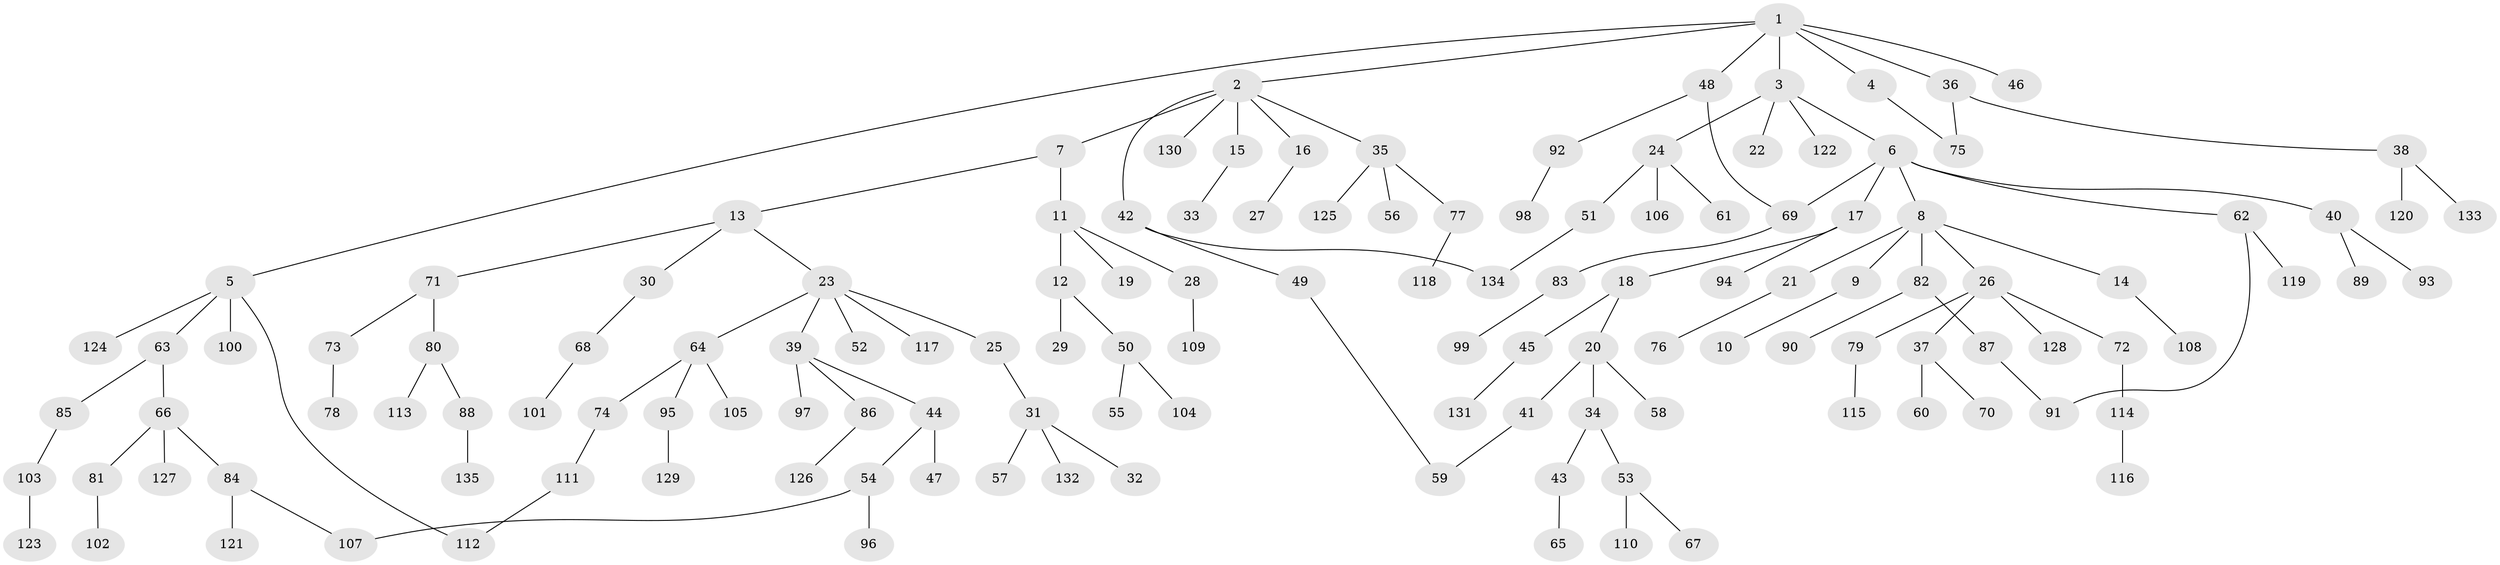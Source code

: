 // Generated by graph-tools (version 1.1) at 2025/10/02/27/25 16:10:54]
// undirected, 135 vertices, 141 edges
graph export_dot {
graph [start="1"]
  node [color=gray90,style=filled];
  1;
  2;
  3;
  4;
  5;
  6;
  7;
  8;
  9;
  10;
  11;
  12;
  13;
  14;
  15;
  16;
  17;
  18;
  19;
  20;
  21;
  22;
  23;
  24;
  25;
  26;
  27;
  28;
  29;
  30;
  31;
  32;
  33;
  34;
  35;
  36;
  37;
  38;
  39;
  40;
  41;
  42;
  43;
  44;
  45;
  46;
  47;
  48;
  49;
  50;
  51;
  52;
  53;
  54;
  55;
  56;
  57;
  58;
  59;
  60;
  61;
  62;
  63;
  64;
  65;
  66;
  67;
  68;
  69;
  70;
  71;
  72;
  73;
  74;
  75;
  76;
  77;
  78;
  79;
  80;
  81;
  82;
  83;
  84;
  85;
  86;
  87;
  88;
  89;
  90;
  91;
  92;
  93;
  94;
  95;
  96;
  97;
  98;
  99;
  100;
  101;
  102;
  103;
  104;
  105;
  106;
  107;
  108;
  109;
  110;
  111;
  112;
  113;
  114;
  115;
  116;
  117;
  118;
  119;
  120;
  121;
  122;
  123;
  124;
  125;
  126;
  127;
  128;
  129;
  130;
  131;
  132;
  133;
  134;
  135;
  1 -- 2;
  1 -- 3;
  1 -- 4;
  1 -- 5;
  1 -- 36;
  1 -- 46;
  1 -- 48;
  2 -- 7;
  2 -- 15;
  2 -- 16;
  2 -- 35;
  2 -- 42;
  2 -- 130;
  3 -- 6;
  3 -- 22;
  3 -- 24;
  3 -- 122;
  4 -- 75;
  5 -- 63;
  5 -- 100;
  5 -- 112;
  5 -- 124;
  6 -- 8;
  6 -- 17;
  6 -- 40;
  6 -- 62;
  6 -- 69;
  7 -- 11;
  7 -- 13;
  8 -- 9;
  8 -- 14;
  8 -- 21;
  8 -- 26;
  8 -- 82;
  9 -- 10;
  11 -- 12;
  11 -- 19;
  11 -- 28;
  12 -- 29;
  12 -- 50;
  13 -- 23;
  13 -- 30;
  13 -- 71;
  14 -- 108;
  15 -- 33;
  16 -- 27;
  17 -- 18;
  17 -- 94;
  18 -- 20;
  18 -- 45;
  20 -- 34;
  20 -- 41;
  20 -- 58;
  21 -- 76;
  23 -- 25;
  23 -- 39;
  23 -- 52;
  23 -- 64;
  23 -- 117;
  24 -- 51;
  24 -- 61;
  24 -- 106;
  25 -- 31;
  26 -- 37;
  26 -- 72;
  26 -- 79;
  26 -- 128;
  28 -- 109;
  30 -- 68;
  31 -- 32;
  31 -- 57;
  31 -- 132;
  34 -- 43;
  34 -- 53;
  35 -- 56;
  35 -- 77;
  35 -- 125;
  36 -- 38;
  36 -- 75;
  37 -- 60;
  37 -- 70;
  38 -- 120;
  38 -- 133;
  39 -- 44;
  39 -- 86;
  39 -- 97;
  40 -- 89;
  40 -- 93;
  41 -- 59;
  42 -- 49;
  42 -- 134;
  43 -- 65;
  44 -- 47;
  44 -- 54;
  45 -- 131;
  48 -- 69;
  48 -- 92;
  49 -- 59;
  50 -- 55;
  50 -- 104;
  51 -- 134;
  53 -- 67;
  53 -- 110;
  54 -- 96;
  54 -- 107;
  62 -- 91;
  62 -- 119;
  63 -- 66;
  63 -- 85;
  64 -- 74;
  64 -- 95;
  64 -- 105;
  66 -- 81;
  66 -- 84;
  66 -- 127;
  68 -- 101;
  69 -- 83;
  71 -- 73;
  71 -- 80;
  72 -- 114;
  73 -- 78;
  74 -- 111;
  77 -- 118;
  79 -- 115;
  80 -- 88;
  80 -- 113;
  81 -- 102;
  82 -- 87;
  82 -- 90;
  83 -- 99;
  84 -- 107;
  84 -- 121;
  85 -- 103;
  86 -- 126;
  87 -- 91;
  88 -- 135;
  92 -- 98;
  95 -- 129;
  103 -- 123;
  111 -- 112;
  114 -- 116;
}
